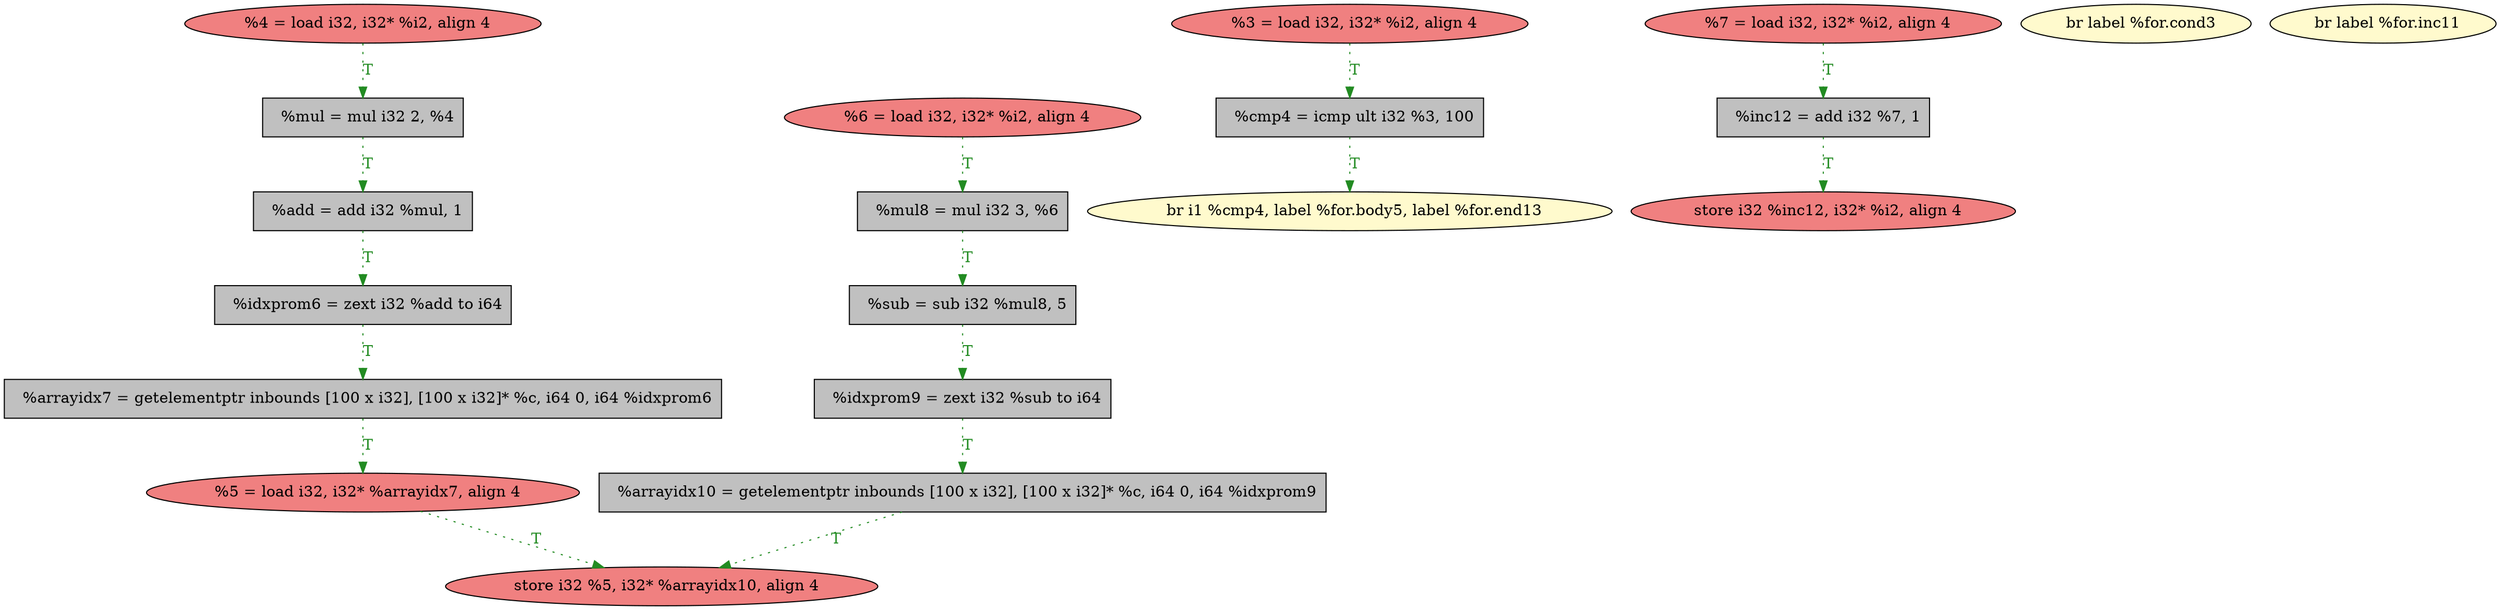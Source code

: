 
digraph G {


node321 [fillcolor=grey,label="  %arrayidx10 = getelementptr inbounds [100 x i32], [100 x i32]* %c, i64 0, i64 %idxprom9",shape=rectangle,style=filled ]
node310 [fillcolor=grey,label="  %cmp4 = icmp ult i32 %3, 100",shape=rectangle,style=filled ]
node323 [fillcolor=grey,label="  %sub = sub i32 %mul8, 5",shape=rectangle,style=filled ]
node306 [fillcolor=lightcoral,label="  %7 = load i32, i32* %i2, align 4",shape=ellipse,style=filled ]
node322 [fillcolor=grey,label="  %mul8 = mul i32 3, %6",shape=rectangle,style=filled ]
node308 [fillcolor=lightcoral,label="  %4 = load i32, i32* %i2, align 4",shape=ellipse,style=filled ]
node305 [fillcolor=grey,label="  %inc12 = add i32 %7, 1",shape=rectangle,style=filled ]
node309 [fillcolor=grey,label="  %mul = mul i32 2, %4",shape=rectangle,style=filled ]
node311 [fillcolor=grey,label="  %arrayidx7 = getelementptr inbounds [100 x i32], [100 x i32]* %c, i64 0, i64 %idxprom6",shape=rectangle,style=filled ]
node307 [fillcolor=grey,label="  %add = add i32 %mul, 1",shape=rectangle,style=filled ]
node318 [fillcolor=lemonchiffon,label="  br label %for.cond3",shape=ellipse,style=filled ]
node312 [fillcolor=lightcoral,label="  store i32 %inc12, i32* %i2, align 4",shape=ellipse,style=filled ]
node320 [fillcolor=lightcoral,label="  %6 = load i32, i32* %i2, align 4",shape=ellipse,style=filled ]
node314 [fillcolor=lightcoral,label="  %3 = load i32, i32* %i2, align 4",shape=ellipse,style=filled ]
node315 [fillcolor=grey,label="  %idxprom9 = zext i32 %sub to i64",shape=rectangle,style=filled ]
node319 [fillcolor=lightcoral,label="  %5 = load i32, i32* %arrayidx7, align 4",shape=ellipse,style=filled ]
node316 [fillcolor=lemonchiffon,label="  br i1 %cmp4, label %for.body5, label %for.end13",shape=ellipse,style=filled ]
node324 [fillcolor=lemonchiffon,label="  br label %for.inc11",shape=ellipse,style=filled ]
node313 [fillcolor=lightcoral,label="  store i32 %5, i32* %arrayidx10, align 4",shape=ellipse,style=filled ]
node317 [fillcolor=grey,label="  %idxprom6 = zext i32 %add to i64",shape=rectangle,style=filled ]

node320->node322 [style=dotted,color=forestgreen,label="T",fontcolor=forestgreen ]
node307->node317 [style=dotted,color=forestgreen,label="T",fontcolor=forestgreen ]
node323->node315 [style=dotted,color=forestgreen,label="T",fontcolor=forestgreen ]
node310->node316 [style=dotted,color=forestgreen,label="T",fontcolor=forestgreen ]
node314->node310 [style=dotted,color=forestgreen,label="T",fontcolor=forestgreen ]
node311->node319 [style=dotted,color=forestgreen,label="T",fontcolor=forestgreen ]
node309->node307 [style=dotted,color=forestgreen,label="T",fontcolor=forestgreen ]
node322->node323 [style=dotted,color=forestgreen,label="T",fontcolor=forestgreen ]
node319->node313 [style=dotted,color=forestgreen,label="T",fontcolor=forestgreen ]
node321->node313 [style=dotted,color=forestgreen,label="T",fontcolor=forestgreen ]
node317->node311 [style=dotted,color=forestgreen,label="T",fontcolor=forestgreen ]
node308->node309 [style=dotted,color=forestgreen,label="T",fontcolor=forestgreen ]
node305->node312 [style=dotted,color=forestgreen,label="T",fontcolor=forestgreen ]
node315->node321 [style=dotted,color=forestgreen,label="T",fontcolor=forestgreen ]
node306->node305 [style=dotted,color=forestgreen,label="T",fontcolor=forestgreen ]


}
